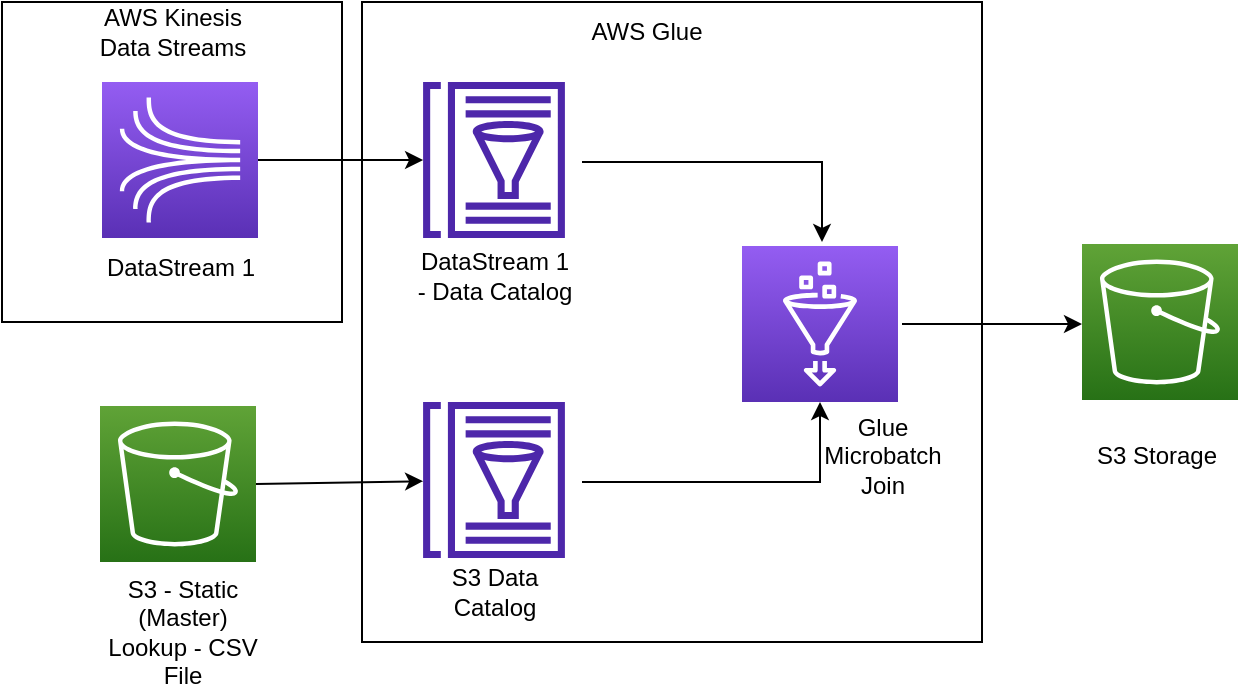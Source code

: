 <mxfile version="21.1.8" type="device">
  <diagram name="Page-1" id="8_GDNf8X0qtcU6Cn2D62">
    <mxGraphModel dx="1242" dy="692" grid="1" gridSize="10" guides="1" tooltips="1" connect="1" arrows="1" fold="1" page="1" pageScale="1" pageWidth="827" pageHeight="1169" math="0" shadow="0">
      <root>
        <mxCell id="0" />
        <mxCell id="1" parent="0" />
        <mxCell id="5OnNb19vT49dXCyHWMn4-1" value="" style="rounded=0;whiteSpace=wrap;html=1;" vertex="1" parent="1">
          <mxGeometry x="70" y="160" width="170" height="160" as="geometry" />
        </mxCell>
        <mxCell id="4f7eNhv1b62euajzDBGg-7" value="" style="rounded=0;whiteSpace=wrap;html=1;" parent="1" vertex="1">
          <mxGeometry x="250" y="160" width="310" height="320" as="geometry" />
        </mxCell>
        <mxCell id="kMiG9pv_2f4y4FH8JU5A-1" value="" style="sketch=0;points=[[0,0,0],[0.25,0,0],[0.5,0,0],[0.75,0,0],[1,0,0],[0,1,0],[0.25,1,0],[0.5,1,0],[0.75,1,0],[1,1,0],[0,0.25,0],[0,0.5,0],[0,0.75,0],[1,0.25,0],[1,0.5,0],[1,0.75,0]];outlineConnect=0;fontColor=#232F3E;gradientColor=#945DF2;gradientDirection=north;fillColor=#5A30B5;strokeColor=#ffffff;dashed=0;verticalLabelPosition=bottom;verticalAlign=top;align=center;html=1;fontSize=12;fontStyle=0;aspect=fixed;shape=mxgraph.aws4.resourceIcon;resIcon=mxgraph.aws4.kinesis;" parent="1" vertex="1">
          <mxGeometry x="120" y="200" width="78" height="78" as="geometry" />
        </mxCell>
        <mxCell id="kMiG9pv_2f4y4FH8JU5A-3" value="" style="sketch=0;outlineConnect=0;fontColor=#232F3E;gradientColor=none;fillColor=#4D27AA;strokeColor=none;dashed=0;verticalLabelPosition=bottom;verticalAlign=top;align=center;html=1;fontSize=12;fontStyle=0;aspect=fixed;pointerEvents=1;shape=mxgraph.aws4.glue_data_catalog;" parent="1" vertex="1">
          <mxGeometry x="280" y="200" width="72" height="78" as="geometry" />
        </mxCell>
        <mxCell id="kMiG9pv_2f4y4FH8JU5A-4" value="" style="sketch=0;outlineConnect=0;fontColor=#232F3E;gradientColor=none;fillColor=#4D27AA;strokeColor=none;dashed=0;verticalLabelPosition=bottom;verticalAlign=top;align=center;html=1;fontSize=12;fontStyle=0;aspect=fixed;pointerEvents=1;shape=mxgraph.aws4.glue_data_catalog;" parent="1" vertex="1">
          <mxGeometry x="280" y="360" width="72" height="78" as="geometry" />
        </mxCell>
        <mxCell id="kMiG9pv_2f4y4FH8JU5A-5" value="" style="sketch=0;points=[[0,0,0],[0.25,0,0],[0.5,0,0],[0.75,0,0],[1,0,0],[0,1,0],[0.25,1,0],[0.5,1,0],[0.75,1,0],[1,1,0],[0,0.25,0],[0,0.5,0],[0,0.75,0],[1,0.25,0],[1,0.5,0],[1,0.75,0]];outlineConnect=0;fontColor=#232F3E;gradientColor=#945DF2;gradientDirection=north;fillColor=#5A30B5;strokeColor=#ffffff;dashed=0;verticalLabelPosition=bottom;verticalAlign=top;align=center;html=1;fontSize=12;fontStyle=0;aspect=fixed;shape=mxgraph.aws4.resourceIcon;resIcon=mxgraph.aws4.glue;" parent="1" vertex="1">
          <mxGeometry x="440" y="282" width="78" height="78" as="geometry" />
        </mxCell>
        <mxCell id="4f7eNhv1b62euajzDBGg-2" value="" style="endArrow=classic;html=1;rounded=0;exitX=1;exitY=0.5;exitDx=0;exitDy=0;exitPerimeter=0;" parent="1" source="kMiG9pv_2f4y4FH8JU5A-1" target="kMiG9pv_2f4y4FH8JU5A-3" edge="1">
          <mxGeometry width="50" height="50" relative="1" as="geometry">
            <mxPoint x="390" y="420" as="sourcePoint" />
            <mxPoint x="440" y="370" as="targetPoint" />
          </mxGeometry>
        </mxCell>
        <mxCell id="4f7eNhv1b62euajzDBGg-3" value="" style="endArrow=classic;html=1;rounded=0;" parent="1" edge="1">
          <mxGeometry width="50" height="50" relative="1" as="geometry">
            <mxPoint x="360" y="240" as="sourcePoint" />
            <mxPoint x="480" y="280" as="targetPoint" />
            <Array as="points">
              <mxPoint x="420" y="240" />
              <mxPoint x="480" y="240" />
            </Array>
          </mxGeometry>
        </mxCell>
        <mxCell id="4f7eNhv1b62euajzDBGg-5" value="" style="endArrow=classic;html=1;rounded=0;entryX=0.5;entryY=1;entryDx=0;entryDy=0;entryPerimeter=0;" parent="1" target="kMiG9pv_2f4y4FH8JU5A-5" edge="1">
          <mxGeometry width="50" height="50" relative="1" as="geometry">
            <mxPoint x="360" y="400" as="sourcePoint" />
            <mxPoint x="440" y="370" as="targetPoint" />
            <Array as="points">
              <mxPoint x="479" y="400" />
            </Array>
          </mxGeometry>
        </mxCell>
        <mxCell id="4f7eNhv1b62euajzDBGg-6" value="" style="endArrow=classic;html=1;rounded=0;entryX=0;entryY=0.5;entryDx=0;entryDy=0;" parent="1" edge="1">
          <mxGeometry width="50" height="50" relative="1" as="geometry">
            <mxPoint x="520" y="321" as="sourcePoint" />
            <mxPoint x="610" y="321" as="targetPoint" />
          </mxGeometry>
        </mxCell>
        <mxCell id="4f7eNhv1b62euajzDBGg-9" value="DataStream 1" style="text;html=1;strokeColor=none;fillColor=none;align=center;verticalAlign=middle;whiteSpace=wrap;rounded=0;" parent="1" vertex="1">
          <mxGeometry x="118.5" y="278" width="81" height="30" as="geometry" />
        </mxCell>
        <mxCell id="4f7eNhv1b62euajzDBGg-10" value="DataStream 1 - Data Catalog" style="text;html=1;strokeColor=none;fillColor=none;align=center;verticalAlign=middle;whiteSpace=wrap;rounded=0;" parent="1" vertex="1">
          <mxGeometry x="275.5" y="282" width="81" height="30" as="geometry" />
        </mxCell>
        <mxCell id="4f7eNhv1b62euajzDBGg-11" value="S3 Data Catalog" style="text;html=1;strokeColor=none;fillColor=none;align=center;verticalAlign=middle;whiteSpace=wrap;rounded=0;" parent="1" vertex="1">
          <mxGeometry x="275.5" y="440" width="81" height="30" as="geometry" />
        </mxCell>
        <mxCell id="4f7eNhv1b62euajzDBGg-12" value="Glue Microbatch Join" style="text;html=1;strokeColor=none;fillColor=none;align=center;verticalAlign=middle;whiteSpace=wrap;rounded=0;" parent="1" vertex="1">
          <mxGeometry x="470" y="372" width="81" height="30" as="geometry" />
        </mxCell>
        <mxCell id="4f7eNhv1b62euajzDBGg-14" value="AWS Glue" style="text;html=1;strokeColor=none;fillColor=none;align=center;verticalAlign=middle;whiteSpace=wrap;rounded=0;" parent="1" vertex="1">
          <mxGeometry x="352" y="160" width="81" height="30" as="geometry" />
        </mxCell>
        <mxCell id="5OnNb19vT49dXCyHWMn4-2" value="AWS Kinesis Data Streams" style="text;html=1;strokeColor=none;fillColor=none;align=center;verticalAlign=middle;whiteSpace=wrap;rounded=0;" vertex="1" parent="1">
          <mxGeometry x="114.5" y="160" width="81" height="30" as="geometry" />
        </mxCell>
        <mxCell id="5OnNb19vT49dXCyHWMn4-5" value="" style="sketch=0;points=[[0,0,0],[0.25,0,0],[0.5,0,0],[0.75,0,0],[1,0,0],[0,1,0],[0.25,1,0],[0.5,1,0],[0.75,1,0],[1,1,0],[0,0.25,0],[0,0.5,0],[0,0.75,0],[1,0.25,0],[1,0.5,0],[1,0.75,0]];outlineConnect=0;fontColor=#232F3E;gradientColor=#60A337;gradientDirection=north;fillColor=#277116;strokeColor=#ffffff;dashed=0;verticalLabelPosition=bottom;verticalAlign=top;align=center;html=1;fontSize=12;fontStyle=0;aspect=fixed;shape=mxgraph.aws4.resourceIcon;resIcon=mxgraph.aws4.s3;" vertex="1" parent="1">
          <mxGeometry x="119" y="362" width="78" height="78" as="geometry" />
        </mxCell>
        <mxCell id="5OnNb19vT49dXCyHWMn4-6" value="S3 - Static (Master) Lookup - CSV File" style="text;html=1;strokeColor=none;fillColor=none;align=center;verticalAlign=middle;whiteSpace=wrap;rounded=0;" vertex="1" parent="1">
          <mxGeometry x="120" y="460" width="81" height="30" as="geometry" />
        </mxCell>
        <mxCell id="5OnNb19vT49dXCyHWMn4-7" value="" style="endArrow=classic;html=1;rounded=0;exitX=1;exitY=0.5;exitDx=0;exitDy=0;exitPerimeter=0;" edge="1" parent="1" source="5OnNb19vT49dXCyHWMn4-5" target="kMiG9pv_2f4y4FH8JU5A-4">
          <mxGeometry width="50" height="50" relative="1" as="geometry">
            <mxPoint x="430" y="400" as="sourcePoint" />
            <mxPoint x="480" y="350" as="targetPoint" />
          </mxGeometry>
        </mxCell>
        <mxCell id="5OnNb19vT49dXCyHWMn4-9" value="" style="sketch=0;points=[[0,0,0],[0.25,0,0],[0.5,0,0],[0.75,0,0],[1,0,0],[0,1,0],[0.25,1,0],[0.5,1,0],[0.75,1,0],[1,1,0],[0,0.25,0],[0,0.5,0],[0,0.75,0],[1,0.25,0],[1,0.5,0],[1,0.75,0]];outlineConnect=0;fontColor=#232F3E;gradientColor=#60A337;gradientDirection=north;fillColor=#277116;strokeColor=#ffffff;dashed=0;verticalLabelPosition=bottom;verticalAlign=top;align=center;html=1;fontSize=12;fontStyle=0;aspect=fixed;shape=mxgraph.aws4.resourceIcon;resIcon=mxgraph.aws4.s3;" vertex="1" parent="1">
          <mxGeometry x="610" y="281" width="78" height="78" as="geometry" />
        </mxCell>
        <mxCell id="5OnNb19vT49dXCyHWMn4-10" value="S3 Storage" style="text;html=1;strokeColor=none;fillColor=none;align=center;verticalAlign=middle;whiteSpace=wrap;rounded=0;" vertex="1" parent="1">
          <mxGeometry x="607" y="372" width="81" height="30" as="geometry" />
        </mxCell>
      </root>
    </mxGraphModel>
  </diagram>
</mxfile>
